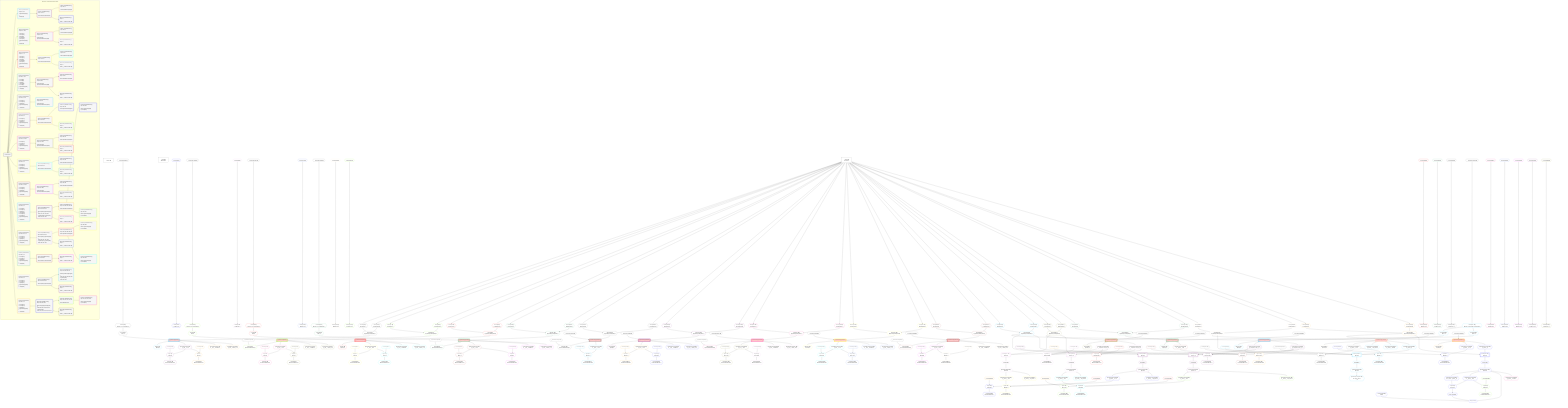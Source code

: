 %%{init: {'themeVariables': { 'fontSize': '12px'}}}%%
graph TD
    classDef path fill:#eee,stroke:#000,color:#000
    classDef plan fill:#fff,stroke-width:1px,color:#000
    classDef itemplan fill:#fff,stroke-width:2px,color:#000
    classDef unbatchedplan fill:#dff,stroke-width:1px,color:#000
    classDef sideeffectplan fill:#fcc,stroke-width:2px,color:#000
    classDef bucket fill:#f6f6f6,color:#000,stroke-width:2px,text-align:left


    %% define steps
    __Value0["__Value[0∈0]"]:::plan
    __Value3["__Value[3∈0]<br />ᐸcontextᐳ"]:::plan
    __Value5["__Value[5∈0]<br />ᐸrootValueᐳ"]:::plan
    __InputStaticLeaf9{{"__InputStaticLeaf[9∈0]"}}:::plan
    Lambda10{{"Lambda[10∈0]<br />ᐸdecode_Post_base64JSONᐳ"}}:::plan
    Access11{{"Access[11∈0]<br />ᐸ10.1ᐳ"}}:::plan
    Access13{{"Access[13∈0]<br />ᐸ3.pgSettingsᐳ"}}:::plan
    Access14{{"Access[14∈0]<br />ᐸ3.withPgClientᐳ"}}:::plan
    Object15{{"Object[15∈0]<br />ᐸ{pgSettings,withPgClient}ᐳ"}}:::plan
    PgDeleteSingle12[["PgDeleteSingle[12∈1]"]]:::sideeffectplan
    Object16{{"Object[16∈1]<br />ᐸ{result}ᐳ"}}:::plan
    Constant18{{"Constant[18∈2]"}}:::plan
    PgClassExpression19{{"PgClassExpression[19∈2]<br />ᐸ__post__.”id”ᐳ"}}:::plan
    List20{{"List[20∈2]<br />ᐸ18,19ᐳ"}}:::plan
    Lambda21{{"Lambda[21∈2]<br />ᐸbase64JSONEncodeᐳ"}}:::plan
    Constant22{{"Constant[22∈3]"}}:::plan
    List24{{"List[24∈3]<br />ᐸ22,19ᐳ"}}:::plan
    Lambda25{{"Lambda[25∈3]<br />ᐸbase64JSONEncodeᐳ"}}:::plan
    PgClassExpression27{{"PgClassExpression[27∈3]<br />ᐸ__post__.”headline”ᐳ"}}:::plan
    PgClassExpression28{{"PgClassExpression[28∈3]<br />ᐸ__post__.”author_id”ᐳ"}}:::plan
    Constant29{{"Constant[29∈4]"}}:::plan
    Lambda30{{"Lambda[30∈4]<br />ᐸrawEncodeᐳ"}}:::plan
    __InputStaticLeaf32{{"__InputStaticLeaf[32∈0]"}}:::plan
    __InputStaticLeaf33{{"__InputStaticLeaf[33∈0]"}}:::plan
    Lambda34{{"Lambda[34∈5]<br />ᐸdecode_Post_base64JSONᐳ"}}:::plan
    Access35{{"Access[35∈5]<br />ᐸ34.1ᐳ"}}:::plan
    Access37{{"Access[37∈5]<br />ᐸ3.pgSettingsᐳ"}}:::plan
    Access38{{"Access[38∈5]<br />ᐸ3.withPgClientᐳ"}}:::plan
    Object39{{"Object[39∈5]<br />ᐸ{pgSettings,withPgClient}ᐳ"}}:::plan
    PgDeleteSingle36[["PgDeleteSingle[36∈5]"]]:::sideeffectplan
    Object40{{"Object[40∈5]<br />ᐸ{result,clientMutationId}ᐳ"}}:::plan
    Constant42{{"Constant[42∈6]"}}:::plan
    PgClassExpression43{{"PgClassExpression[43∈6]<br />ᐸ__post__.”id”ᐳ"}}:::plan
    List44{{"List[44∈6]<br />ᐸ42,43ᐳ"}}:::plan
    Lambda45{{"Lambda[45∈6]<br />ᐸbase64JSONEncodeᐳ"}}:::plan
    Constant46{{"Constant[46∈7]"}}:::plan
    List48{{"List[48∈7]<br />ᐸ46,43ᐳ"}}:::plan
    Lambda49{{"Lambda[49∈7]<br />ᐸbase64JSONEncodeᐳ"}}:::plan
    PgClassExpression51{{"PgClassExpression[51∈7]<br />ᐸ__post__.”headline”ᐳ"}}:::plan
    PgClassExpression52{{"PgClassExpression[52∈7]<br />ᐸ__post__.”author_id”ᐳ"}}:::plan
    Constant53{{"Constant[53∈8]"}}:::plan
    Lambda54{{"Lambda[54∈8]<br />ᐸrawEncodeᐳ"}}:::plan
    __InputStaticLeaf57{{"__InputStaticLeaf[57∈0]"}}:::plan
    Lambda58{{"Lambda[58∈9]<br />ᐸdecode_Post_base64JSONᐳ"}}:::plan
    Access59{{"Access[59∈9]<br />ᐸ58.1ᐳ"}}:::plan
    Access61{{"Access[61∈9]<br />ᐸ3.pgSettingsᐳ"}}:::plan
    Access62{{"Access[62∈9]<br />ᐸ3.withPgClientᐳ"}}:::plan
    Object63{{"Object[63∈9]<br />ᐸ{pgSettings,withPgClient}ᐳ"}}:::plan
    PgDeleteSingle60[["PgDeleteSingle[60∈9]"]]:::sideeffectplan
    Object64{{"Object[64∈9]<br />ᐸ{result}ᐳ"}}:::plan
    Constant66{{"Constant[66∈10]"}}:::plan
    PgClassExpression67{{"PgClassExpression[67∈10]<br />ᐸ__post__.”id”ᐳ"}}:::plan
    List68{{"List[68∈10]<br />ᐸ66,67ᐳ"}}:::plan
    Lambda69{{"Lambda[69∈10]<br />ᐸbase64JSONEncodeᐳ"}}:::plan
    Constant70{{"Constant[70∈11]"}}:::plan
    List72{{"List[72∈11]<br />ᐸ70,67ᐳ"}}:::plan
    Lambda73{{"Lambda[73∈11]<br />ᐸbase64JSONEncodeᐳ"}}:::plan
    PgClassExpression75{{"PgClassExpression[75∈11]<br />ᐸ__post__.”headline”ᐳ"}}:::plan
    PgClassExpression76{{"PgClassExpression[76∈11]<br />ᐸ__post__.”author_id”ᐳ"}}:::plan
    Constant77{{"Constant[77∈12]"}}:::plan
    Lambda78{{"Lambda[78∈12]<br />ᐸrawEncodeᐳ"}}:::plan
    __InputStaticLeaf80{{"__InputStaticLeaf[80∈0]"}}:::plan
    __InputStaticLeaf81{{"__InputStaticLeaf[81∈0]"}}:::plan
    Lambda82{{"Lambda[82∈13]<br />ᐸdecode_Post_base64JSONᐳ"}}:::plan
    Access83{{"Access[83∈13]<br />ᐸ82.1ᐳ"}}:::plan
    Access85{{"Access[85∈13]<br />ᐸ3.pgSettingsᐳ"}}:::plan
    Access86{{"Access[86∈13]<br />ᐸ3.withPgClientᐳ"}}:::plan
    Object87{{"Object[87∈13]<br />ᐸ{pgSettings,withPgClient}ᐳ"}}:::plan
    PgDeleteSingle84[["PgDeleteSingle[84∈13]"]]:::sideeffectplan
    Object88{{"Object[88∈13]<br />ᐸ{result,clientMutationId}ᐳ"}}:::plan
    Constant90{{"Constant[90∈14]"}}:::plan
    PgClassExpression91{{"PgClassExpression[91∈14]<br />ᐸ__post__.”id”ᐳ"}}:::plan
    List92{{"List[92∈14]<br />ᐸ90,91ᐳ"}}:::plan
    Lambda93{{"Lambda[93∈14]<br />ᐸbase64JSONEncodeᐳ"}}:::plan
    Constant94{{"Constant[94∈15]"}}:::plan
    List96{{"List[96∈15]<br />ᐸ94,91ᐳ"}}:::plan
    Lambda97{{"Lambda[97∈15]<br />ᐸbase64JSONEncodeᐳ"}}:::plan
    PgClassExpression99{{"PgClassExpression[99∈15]<br />ᐸ__post__.”headline”ᐳ"}}:::plan
    PgClassExpression100{{"PgClassExpression[100∈15]<br />ᐸ__post__.”author_id”ᐳ"}}:::plan
    Constant101{{"Constant[101∈16]"}}:::plan
    Lambda102{{"Lambda[102∈16]<br />ᐸrawEncodeᐳ"}}:::plan
    __InputStaticLeaf104{{"__InputStaticLeaf[104∈0]"}}:::plan
    __InputStaticLeaf105{{"__InputStaticLeaf[105∈0]"}}:::plan
    Access107{{"Access[107∈17]<br />ᐸ3.pgSettingsᐳ"}}:::plan
    Access108{{"Access[108∈17]<br />ᐸ3.withPgClientᐳ"}}:::plan
    Object109{{"Object[109∈17]<br />ᐸ{pgSettings,withPgClient}ᐳ"}}:::plan
    PgDeleteSingle106[["PgDeleteSingle[106∈17]"]]:::sideeffectplan
    Object110{{"Object[110∈17]<br />ᐸ{result,clientMutationId}ᐳ"}}:::plan
    Constant112{{"Constant[112∈18]"}}:::plan
    PgClassExpression113{{"PgClassExpression[113∈18]<br />ᐸ__types__.”id”ᐳ"}}:::plan
    List114{{"List[114∈18]<br />ᐸ112,113ᐳ"}}:::plan
    Lambda115{{"Lambda[115∈18]<br />ᐸbase64JSONEncodeᐳ"}}:::plan
    __InputStaticLeaf118{{"__InputStaticLeaf[118∈0]"}}:::plan
    Access120{{"Access[120∈19]<br />ᐸ3.pgSettingsᐳ"}}:::plan
    Access121{{"Access[121∈19]<br />ᐸ3.withPgClientᐳ"}}:::plan
    Object122{{"Object[122∈19]<br />ᐸ{pgSettings,withPgClient}ᐳ"}}:::plan
    PgDeleteSingle119[["PgDeleteSingle[119∈19]"]]:::sideeffectplan
    Object123{{"Object[123∈19]<br />ᐸ{result}ᐳ"}}:::plan
    Constant125{{"Constant[125∈20]"}}:::plan
    PgClassExpression126{{"PgClassExpression[126∈20]<br />ᐸ__post__.”id”ᐳ"}}:::plan
    List127{{"List[127∈20]<br />ᐸ125,126ᐳ"}}:::plan
    Lambda128{{"Lambda[128∈20]<br />ᐸbase64JSONEncodeᐳ"}}:::plan
    Constant129{{"Constant[129∈21]"}}:::plan
    List131{{"List[131∈21]<br />ᐸ129,126ᐳ"}}:::plan
    Lambda132{{"Lambda[132∈21]<br />ᐸbase64JSONEncodeᐳ"}}:::plan
    PgClassExpression134{{"PgClassExpression[134∈21]<br />ᐸ__post__.”headline”ᐳ"}}:::plan
    PgClassExpression135{{"PgClassExpression[135∈21]<br />ᐸ__post__.”author_id”ᐳ"}}:::plan
    Constant136{{"Constant[136∈22]"}}:::plan
    Lambda137{{"Lambda[137∈22]<br />ᐸrawEncodeᐳ"}}:::plan
    __InputStaticLeaf139{{"__InputStaticLeaf[139∈0]"}}:::plan
    __InputStaticLeaf140{{"__InputStaticLeaf[140∈0]"}}:::plan
    Access142{{"Access[142∈23]<br />ᐸ3.pgSettingsᐳ"}}:::plan
    Access143{{"Access[143∈23]<br />ᐸ3.withPgClientᐳ"}}:::plan
    Object144{{"Object[144∈23]<br />ᐸ{pgSettings,withPgClient}ᐳ"}}:::plan
    PgDeleteSingle141[["PgDeleteSingle[141∈23]"]]:::sideeffectplan
    Object145{{"Object[145∈23]<br />ᐸ{result,clientMutationId}ᐳ"}}:::plan
    Constant147{{"Constant[147∈24]"}}:::plan
    PgClassExpression148{{"PgClassExpression[148∈24]<br />ᐸ__post__.”id”ᐳ"}}:::plan
    List149{{"List[149∈24]<br />ᐸ147,148ᐳ"}}:::plan
    Lambda150{{"Lambda[150∈24]<br />ᐸbase64JSONEncodeᐳ"}}:::plan
    Constant151{{"Constant[151∈25]"}}:::plan
    List153{{"List[153∈25]<br />ᐸ151,148ᐳ"}}:::plan
    Lambda154{{"Lambda[154∈25]<br />ᐸbase64JSONEncodeᐳ"}}:::plan
    PgClassExpression156{{"PgClassExpression[156∈25]<br />ᐸ__post__.”headline”ᐳ"}}:::plan
    PgClassExpression157{{"PgClassExpression[157∈25]<br />ᐸ__post__.”author_id”ᐳ"}}:::plan
    Constant158{{"Constant[158∈26]"}}:::plan
    Lambda159{{"Lambda[159∈26]<br />ᐸrawEncodeᐳ"}}:::plan
    __InputStaticLeaf162{{"__InputStaticLeaf[162∈0]"}}:::plan
    Access164{{"Access[164∈27]<br />ᐸ3.pgSettingsᐳ"}}:::plan
    Access165{{"Access[165∈27]<br />ᐸ3.withPgClientᐳ"}}:::plan
    Object166{{"Object[166∈27]<br />ᐸ{pgSettings,withPgClient}ᐳ"}}:::plan
    PgDeleteSingle163[["PgDeleteSingle[163∈27]"]]:::sideeffectplan
    Object167{{"Object[167∈27]<br />ᐸ{result}ᐳ"}}:::plan
    Constant169{{"Constant[169∈28]"}}:::plan
    PgClassExpression170{{"PgClassExpression[170∈28]<br />ᐸ__post__.”id”ᐳ"}}:::plan
    List171{{"List[171∈28]<br />ᐸ169,170ᐳ"}}:::plan
    Lambda172{{"Lambda[172∈28]<br />ᐸbase64JSONEncodeᐳ"}}:::plan
    Constant173{{"Constant[173∈29]"}}:::plan
    List175{{"List[175∈29]<br />ᐸ173,170ᐳ"}}:::plan
    Lambda176{{"Lambda[176∈29]<br />ᐸbase64JSONEncodeᐳ"}}:::plan
    PgClassExpression178{{"PgClassExpression[178∈29]<br />ᐸ__post__.”headline”ᐳ"}}:::plan
    PgClassExpression179{{"PgClassExpression[179∈29]<br />ᐸ__post__.”author_id”ᐳ"}}:::plan
    Constant180{{"Constant[180∈30]"}}:::plan
    Lambda181{{"Lambda[181∈30]<br />ᐸrawEncodeᐳ"}}:::plan
    __InputStaticLeaf183{{"__InputStaticLeaf[183∈0]"}}:::plan
    __InputStaticLeaf184{{"__InputStaticLeaf[184∈0]"}}:::plan
    Access186{{"Access[186∈31]<br />ᐸ3.pgSettingsᐳ"}}:::plan
    Access187{{"Access[187∈31]<br />ᐸ3.withPgClientᐳ"}}:::plan
    Object188{{"Object[188∈31]<br />ᐸ{pgSettings,withPgClient}ᐳ"}}:::plan
    PgDeleteSingle185[["PgDeleteSingle[185∈31]"]]:::sideeffectplan
    Object189{{"Object[189∈31]<br />ᐸ{result,clientMutationId}ᐳ"}}:::plan
    Constant191{{"Constant[191∈32]"}}:::plan
    PgClassExpression192{{"PgClassExpression[192∈32]<br />ᐸ__post__.”id”ᐳ"}}:::plan
    List193{{"List[193∈32]<br />ᐸ191,192ᐳ"}}:::plan
    Lambda194{{"Lambda[194∈32]<br />ᐸbase64JSONEncodeᐳ"}}:::plan
    Constant195{{"Constant[195∈33]"}}:::plan
    List197{{"List[197∈33]<br />ᐸ195,192ᐳ"}}:::plan
    Lambda198{{"Lambda[198∈33]<br />ᐸbase64JSONEncodeᐳ"}}:::plan
    PgClassExpression200{{"PgClassExpression[200∈33]<br />ᐸ__post__.”headline”ᐳ"}}:::plan
    PgClassExpression201{{"PgClassExpression[201∈33]<br />ᐸ__post__.”author_id”ᐳ"}}:::plan
    Constant202{{"Constant[202∈34]"}}:::plan
    Lambda203{{"Lambda[203∈34]<br />ᐸrawEncodeᐳ"}}:::plan
    __InputStaticLeaf206{{"__InputStaticLeaf[206∈0]"}}:::plan
    Lambda207{{"Lambda[207∈35]<br />ᐸdecode_CompoundKey_base64JSONᐳ"}}:::plan
    Access208{{"Access[208∈35]<br />ᐸ207.1ᐳ"}}:::plan
    Access209{{"Access[209∈35]<br />ᐸ207.2ᐳ"}}:::plan
    Access211{{"Access[211∈35]<br />ᐸ3.pgSettingsᐳ"}}:::plan
    Access212{{"Access[212∈35]<br />ᐸ3.withPgClientᐳ"}}:::plan
    Object213{{"Object[213∈35]<br />ᐸ{pgSettings,withPgClient}ᐳ"}}:::plan
    PgDeleteSingle210[["PgDeleteSingle[210∈35]"]]:::sideeffectplan
    Object214{{"Object[214∈35]<br />ᐸ{result}ᐳ"}}:::plan
    Constant216{{"Constant[216∈36]"}}:::plan
    PgClassExpression217{{"PgClassExpression[217∈36]<br />ᐸ__compound...rson_id_1”ᐳ"}}:::plan
    PgClassExpression218{{"PgClassExpression[218∈36]<br />ᐸ__compound...rson_id_2”ᐳ"}}:::plan
    List219{{"List[219∈36]<br />ᐸ216,217,218ᐳ"}}:::plan
    Lambda220{{"Lambda[220∈36]<br />ᐸbase64JSONEncodeᐳ"}}:::plan
    Constant221{{"Constant[221∈37]"}}:::plan
    List224{{"List[224∈37]<br />ᐸ221,217,218ᐳ"}}:::plan
    Lambda225{{"Lambda[225∈37]<br />ᐸbase64JSONEncodeᐳ"}}:::plan
    PgSelect229[["PgSelect[229∈36]<br />ᐸpersonᐳ"]]:::plan
    First233{{"First[233∈36]"}}:::plan
    PgSelectSingle234{{"PgSelectSingle[234∈36]<br />ᐸpersonᐳ"}}:::plan
    Constant235{{"Constant[235∈37]"}}:::plan
    PgClassExpression236{{"PgClassExpression[236∈38]<br />ᐸ__person__.”id”ᐳ"}}:::plan
    List237{{"List[237∈38]<br />ᐸ235,236ᐳ"}}:::plan
    Lambda238{{"Lambda[238∈38]<br />ᐸbase64JSONEncodeᐳ"}}:::plan
    PgClassExpression239{{"PgClassExpression[239∈38]<br />ᐸ__person__...full_name”ᐳ"}}:::plan
    PgSelect241[["PgSelect[241∈36]<br />ᐸpersonᐳ"]]:::plan
    First245{{"First[245∈36]"}}:::plan
    PgSelectSingle246{{"PgSelectSingle[246∈36]<br />ᐸpersonᐳ"}}:::plan
    Constant247{{"Constant[247∈37]"}}:::plan
    PgClassExpression248{{"PgClassExpression[248∈39]<br />ᐸ__person__.”id”ᐳ"}}:::plan
    List249{{"List[249∈39]<br />ᐸ247,248ᐳ"}}:::plan
    Lambda250{{"Lambda[250∈39]<br />ᐸbase64JSONEncodeᐳ"}}:::plan
    PgClassExpression251{{"PgClassExpression[251∈39]<br />ᐸ__person__...full_name”ᐳ"}}:::plan
    Constant252{{"Constant[252∈40]"}}:::plan
    Lambda253{{"Lambda[253∈40]<br />ᐸrawEncodeᐳ"}}:::plan
    __InputStaticLeaf256{{"__InputStaticLeaf[256∈0]"}}:::plan
    __InputStaticLeaf257{{"__InputStaticLeaf[257∈0]"}}:::plan
    Access259{{"Access[259∈41]<br />ᐸ3.pgSettingsᐳ"}}:::plan
    Access260{{"Access[260∈41]<br />ᐸ3.withPgClientᐳ"}}:::plan
    Object261{{"Object[261∈41]<br />ᐸ{pgSettings,withPgClient}ᐳ"}}:::plan
    PgDeleteSingle258[["PgDeleteSingle[258∈41]"]]:::sideeffectplan
    Object262{{"Object[262∈41]<br />ᐸ{result}ᐳ"}}:::plan
    Constant264{{"Constant[264∈42]"}}:::plan
    PgClassExpression265{{"PgClassExpression[265∈42]<br />ᐸ__compound...rson_id_1”ᐳ"}}:::plan
    PgClassExpression266{{"PgClassExpression[266∈42]<br />ᐸ__compound...rson_id_2”ᐳ"}}:::plan
    List267{{"List[267∈42]<br />ᐸ264,265,266ᐳ"}}:::plan
    Lambda268{{"Lambda[268∈42]<br />ᐸbase64JSONEncodeᐳ"}}:::plan
    Constant269{{"Constant[269∈43]"}}:::plan
    List272{{"List[272∈43]<br />ᐸ269,265,266ᐳ"}}:::plan
    Lambda273{{"Lambda[273∈43]<br />ᐸbase64JSONEncodeᐳ"}}:::plan
    PgSelect277[["PgSelect[277∈42]<br />ᐸpersonᐳ"]]:::plan
    First281{{"First[281∈42]"}}:::plan
    PgSelectSingle282{{"PgSelectSingle[282∈42]<br />ᐸpersonᐳ"}}:::plan
    Constant283{{"Constant[283∈43]"}}:::plan
    PgClassExpression284{{"PgClassExpression[284∈44]<br />ᐸ__person__.”id”ᐳ"}}:::plan
    List285{{"List[285∈44]<br />ᐸ283,284ᐳ"}}:::plan
    Lambda286{{"Lambda[286∈44]<br />ᐸbase64JSONEncodeᐳ"}}:::plan
    PgClassExpression287{{"PgClassExpression[287∈44]<br />ᐸ__person__...full_name”ᐳ"}}:::plan
    PgSelect289[["PgSelect[289∈42]<br />ᐸpersonᐳ"]]:::plan
    First293{{"First[293∈42]"}}:::plan
    PgSelectSingle294{{"PgSelectSingle[294∈42]<br />ᐸpersonᐳ"}}:::plan
    Constant295{{"Constant[295∈43]"}}:::plan
    PgClassExpression296{{"PgClassExpression[296∈45]<br />ᐸ__person__.”id”ᐳ"}}:::plan
    List297{{"List[297∈45]<br />ᐸ295,296ᐳ"}}:::plan
    Lambda298{{"Lambda[298∈45]<br />ᐸbase64JSONEncodeᐳ"}}:::plan
    PgClassExpression299{{"PgClassExpression[299∈45]<br />ᐸ__person__...full_name”ᐳ"}}:::plan
    Constant300{{"Constant[300∈46]"}}:::plan
    Lambda301{{"Lambda[301∈46]<br />ᐸrawEncodeᐳ"}}:::plan
    __InputStaticLeaf304{{"__InputStaticLeaf[304∈0]"}}:::plan
    Access306{{"Access[306∈47]<br />ᐸ3.pgSettingsᐳ"}}:::plan
    Access307{{"Access[307∈47]<br />ᐸ3.withPgClientᐳ"}}:::plan
    Object308{{"Object[308∈47]<br />ᐸ{pgSettings,withPgClient}ᐳ"}}:::plan
    PgDeleteSingle305[["PgDeleteSingle[305∈47]"]]:::sideeffectplan
    Object309{{"Object[309∈47]<br />ᐸ{result}ᐳ"}}:::plan
    Constant311{{"Constant[311∈48]"}}:::plan
    PgClassExpression312{{"PgClassExpression[312∈48]<br />ᐸ__person__.”id”ᐳ"}}:::plan
    List313{{"List[313∈48]<br />ᐸ311,312ᐳ"}}:::plan
    Lambda314{{"Lambda[314∈48]<br />ᐸbase64JSONEncodeᐳ"}}:::plan
    Constant315{{"Constant[315∈49]"}}:::plan
    Lambda316{{"Lambda[316∈49]<br />ᐸrawEncodeᐳ"}}:::plan
    __InputStaticLeaf319{{"__InputStaticLeaf[319∈0]"}}:::plan
    Access321{{"Access[321∈50]<br />ᐸ3.pgSettingsᐳ"}}:::plan
    Access322{{"Access[322∈50]<br />ᐸ3.withPgClientᐳ"}}:::plan
    Object323{{"Object[323∈50]<br />ᐸ{pgSettings,withPgClient}ᐳ"}}:::plan
    PgDeleteSingle320[["PgDeleteSingle[320∈50]"]]:::sideeffectplan
    Object324{{"Object[324∈50]<br />ᐸ{result}ᐳ"}}:::plan
    Constant326{{"Constant[326∈51]"}}:::plan
    PgClassExpression327{{"PgClassExpression[327∈51]<br />ᐸ__person__.”id”ᐳ"}}:::plan
    List328{{"List[328∈51]<br />ᐸ326,327ᐳ"}}:::plan
    Lambda329{{"Lambda[329∈51]<br />ᐸbase64JSONEncodeᐳ"}}:::plan
    Constant330{{"Constant[330∈52]"}}:::plan
    List332{{"List[332∈52]<br />ᐸ330,327ᐳ"}}:::plan
    Lambda333{{"Lambda[333∈52]<br />ᐸbase64JSONEncodeᐳ"}}:::plan
    PgClassExpression335{{"PgClassExpression[335∈52]<br />ᐸ__person__...full_name”ᐳ"}}:::plan
    PgClassExpression336{{"PgClassExpression[336∈52]<br />ᐸ__person__.”email”ᐳ"}}:::plan
    __InputStaticLeaf337{{"__InputStaticLeaf[337∈51]"}}:::plan
    PgClassExpression338{{"PgClassExpression[338∈52]<br />ᐸ__person__ᐳ"}}:::plan
    PgSelect339[["PgSelect[339∈52]<br />ᐸpersonᐳ"]]:::plan
    First343{{"First[343∈52]"}}:::plan
    PgSelectSingle344{{"PgSelectSingle[344∈52]<br />ᐸpersonᐳ"}}:::plan
    PgClassExpression346{{"PgClassExpression[346∈52]<br />ᐸ”c”.”perso...lder! */<br />)ᐳ"}}:::plan
    Constant347{{"Constant[347∈53]"}}:::plan
    Lambda348{{"Lambda[348∈53]<br />ᐸrawEncodeᐳ"}}:::plan
    __InputStaticLeaf351{{"__InputStaticLeaf[351∈0]"}}:::plan
    Access353{{"Access[353∈54]<br />ᐸ3.pgSettingsᐳ"}}:::plan
    Access354{{"Access[354∈54]<br />ᐸ3.withPgClientᐳ"}}:::plan
    Object355{{"Object[355∈54]<br />ᐸ{pgSettings,withPgClient}ᐳ"}}:::plan
    PgDeleteSingle352[["PgDeleteSingle[352∈54]"]]:::sideeffectplan
    Object356{{"Object[356∈54]<br />ᐸ{result}ᐳ"}}:::plan
    Constant358{{"Constant[358∈55]"}}:::plan
    PgClassExpression359{{"PgClassExpression[359∈55]<br />ᐸ__person__.”id”ᐳ"}}:::plan
    List360{{"List[360∈55]<br />ᐸ358,359ᐳ"}}:::plan
    Lambda361{{"Lambda[361∈55]<br />ᐸbase64JSONEncodeᐳ"}}:::plan
    PgClassExpression364{{"PgClassExpression[364∈55]<br />ᐸ__person__ᐳ"}}:::plan
    PgSelect365[["PgSelect[365∈55]<br />ᐸpersonᐳ"]]:::plan
    Connection369{{"Connection[369∈55]<br />ᐸ365ᐳ"}}:::plan
    First370{{"First[370∈55]"}}:::plan
    PgSelectSingle371{{"PgSelectSingle[371∈55]<br />ᐸpersonᐳ"}}:::plan
    PgClassExpression374{{"PgClassExpression[374∈55]<br />ᐸ”c”.”perso..._person__)ᐳ"}}:::plan
    PgClassExpression375{{"PgClassExpression[375∈55]<br />ᐸ__person__.”id”ᐳ"}}:::plan
    List376{{"List[376∈55]<br />ᐸ374,375ᐳ"}}:::plan
    PgCursor373{{"PgCursor[373∈55]"}}:::plan
    Edge372{{"Edge[372∈55]"}}:::plan
    Constant380{{"Constant[380∈56]"}}:::plan
    List382{{"List[382∈56]<br />ᐸ380,375ᐳ"}}:::plan
    Lambda383{{"Lambda[383∈56]<br />ᐸbase64JSONEncodeᐳ"}}:::plan
    PgClassExpression384{{"PgClassExpression[384∈57]<br />ᐸ__person__.”email”ᐳ"}}:::plan
    Constant385{{"Constant[385∈58]"}}:::plan
    Lambda386{{"Lambda[386∈58]<br />ᐸrawEncodeᐳ"}}:::plan

    %% plan dependencies
    __InputStaticLeaf9 --> Lambda10
    Lambda10 --> Access11
    __Value3 --> Access13
    __Value3 --> Access14
    Access13 & Access14 --> Object15
    Object15 & Access11 --> PgDeleteSingle12
    PgDeleteSingle12 --> Object16
    PgDeleteSingle12 --> PgClassExpression19
    Constant18 & PgClassExpression19 --> List20
    List20 --> Lambda21
    Constant22 & PgClassExpression19 --> List24
    List24 --> Lambda25
    PgDeleteSingle12 --> PgClassExpression27
    PgDeleteSingle12 --> PgClassExpression28
    Constant29 --> Lambda30
    __InputStaticLeaf33 --> Lambda34
    Lambda34 --> Access35
    __Value3 --> Access37
    __Value3 --> Access38
    Access37 & Access38 --> Object39
    Object39 & Access35 --> PgDeleteSingle36
    PgDeleteSingle36 & __InputStaticLeaf32 --> Object40
    PgDeleteSingle36 --> PgClassExpression43
    Constant42 & PgClassExpression43 --> List44
    List44 --> Lambda45
    Constant46 & PgClassExpression43 --> List48
    List48 --> Lambda49
    PgDeleteSingle36 --> PgClassExpression51
    PgDeleteSingle36 --> PgClassExpression52
    Constant53 --> Lambda54
    __InputStaticLeaf57 --> Lambda58
    Lambda58 --> Access59
    __Value3 --> Access61
    __Value3 --> Access62
    Access61 & Access62 --> Object63
    Object63 & Access59 --> PgDeleteSingle60
    PgDeleteSingle60 --> Object64
    PgDeleteSingle60 --> PgClassExpression67
    Constant66 & PgClassExpression67 --> List68
    List68 --> Lambda69
    Constant70 & PgClassExpression67 --> List72
    List72 --> Lambda73
    PgDeleteSingle60 --> PgClassExpression75
    PgDeleteSingle60 --> PgClassExpression76
    Constant77 --> Lambda78
    __InputStaticLeaf81 --> Lambda82
    Lambda82 --> Access83
    __Value3 --> Access85
    __Value3 --> Access86
    Access85 & Access86 --> Object87
    Object87 & Access83 --> PgDeleteSingle84
    PgDeleteSingle84 & __InputStaticLeaf80 --> Object88
    PgDeleteSingle84 --> PgClassExpression91
    Constant90 & PgClassExpression91 --> List92
    List92 --> Lambda93
    Constant94 & PgClassExpression91 --> List96
    List96 --> Lambda97
    PgDeleteSingle84 --> PgClassExpression99
    PgDeleteSingle84 --> PgClassExpression100
    Constant101 --> Lambda102
    __Value3 --> Access107
    __Value3 --> Access108
    Access107 & Access108 --> Object109
    Object109 & __InputStaticLeaf105 --> PgDeleteSingle106
    PgDeleteSingle106 & __InputStaticLeaf104 --> Object110
    PgDeleteSingle106 --> PgClassExpression113
    Constant112 & PgClassExpression113 --> List114
    List114 --> Lambda115
    __Value3 --> Access120
    __Value3 --> Access121
    Access120 & Access121 --> Object122
    Object122 & __InputStaticLeaf118 --> PgDeleteSingle119
    PgDeleteSingle119 --> Object123
    PgDeleteSingle119 --> PgClassExpression126
    Constant125 & PgClassExpression126 --> List127
    List127 --> Lambda128
    Constant129 & PgClassExpression126 --> List131
    List131 --> Lambda132
    PgDeleteSingle119 --> PgClassExpression134
    PgDeleteSingle119 --> PgClassExpression135
    Constant136 --> Lambda137
    __Value3 --> Access142
    __Value3 --> Access143
    Access142 & Access143 --> Object144
    Object144 & __InputStaticLeaf140 --> PgDeleteSingle141
    PgDeleteSingle141 & __InputStaticLeaf139 --> Object145
    PgDeleteSingle141 --> PgClassExpression148
    Constant147 & PgClassExpression148 --> List149
    List149 --> Lambda150
    Constant151 & PgClassExpression148 --> List153
    List153 --> Lambda154
    PgDeleteSingle141 --> PgClassExpression156
    PgDeleteSingle141 --> PgClassExpression157
    Constant158 --> Lambda159
    __Value3 --> Access164
    __Value3 --> Access165
    Access164 & Access165 --> Object166
    Object166 & __InputStaticLeaf162 --> PgDeleteSingle163
    PgDeleteSingle163 --> Object167
    PgDeleteSingle163 --> PgClassExpression170
    Constant169 & PgClassExpression170 --> List171
    List171 --> Lambda172
    Constant173 & PgClassExpression170 --> List175
    List175 --> Lambda176
    PgDeleteSingle163 --> PgClassExpression178
    PgDeleteSingle163 --> PgClassExpression179
    Constant180 --> Lambda181
    __Value3 --> Access186
    __Value3 --> Access187
    Access186 & Access187 --> Object188
    Object188 & __InputStaticLeaf184 --> PgDeleteSingle185
    PgDeleteSingle185 & __InputStaticLeaf183 --> Object189
    PgDeleteSingle185 --> PgClassExpression192
    Constant191 & PgClassExpression192 --> List193
    List193 --> Lambda194
    Constant195 & PgClassExpression192 --> List197
    List197 --> Lambda198
    PgDeleteSingle185 --> PgClassExpression200
    PgDeleteSingle185 --> PgClassExpression201
    Constant202 --> Lambda203
    __InputStaticLeaf206 --> Lambda207
    Lambda207 --> Access208
    Lambda207 --> Access209
    __Value3 --> Access211
    __Value3 --> Access212
    Access211 & Access212 --> Object213
    Object213 & Access208 & Access209 --> PgDeleteSingle210
    PgDeleteSingle210 --> Object214
    PgDeleteSingle210 --> PgClassExpression217
    PgDeleteSingle210 --> PgClassExpression218
    Constant216 & PgClassExpression217 & PgClassExpression218 --> List219
    List219 --> Lambda220
    Constant221 & PgClassExpression217 & PgClassExpression218 --> List224
    List224 --> Lambda225
    Object213 & PgClassExpression217 --> PgSelect229
    PgSelect229 --> First233
    First233 --> PgSelectSingle234
    PgSelectSingle234 --> PgClassExpression236
    Constant235 & PgClassExpression236 --> List237
    List237 --> Lambda238
    PgSelectSingle234 --> PgClassExpression239
    Object213 & PgClassExpression218 --> PgSelect241
    PgSelect241 --> First245
    First245 --> PgSelectSingle246
    PgSelectSingle246 --> PgClassExpression248
    Constant247 & PgClassExpression248 --> List249
    List249 --> Lambda250
    PgSelectSingle246 --> PgClassExpression251
    Constant252 --> Lambda253
    __Value3 --> Access259
    __Value3 --> Access260
    Access259 & Access260 --> Object261
    Object261 & __InputStaticLeaf256 & __InputStaticLeaf257 --> PgDeleteSingle258
    PgDeleteSingle258 --> Object262
    PgDeleteSingle258 --> PgClassExpression265
    PgDeleteSingle258 --> PgClassExpression266
    Constant264 & PgClassExpression265 & PgClassExpression266 --> List267
    List267 --> Lambda268
    Constant269 & PgClassExpression265 & PgClassExpression266 --> List272
    List272 --> Lambda273
    Object261 & PgClassExpression265 --> PgSelect277
    PgSelect277 --> First281
    First281 --> PgSelectSingle282
    PgSelectSingle282 --> PgClassExpression284
    Constant283 & PgClassExpression284 --> List285
    List285 --> Lambda286
    PgSelectSingle282 --> PgClassExpression287
    Object261 & PgClassExpression266 --> PgSelect289
    PgSelect289 --> First293
    First293 --> PgSelectSingle294
    PgSelectSingle294 --> PgClassExpression296
    Constant295 & PgClassExpression296 --> List297
    List297 --> Lambda298
    PgSelectSingle294 --> PgClassExpression299
    Constant300 --> Lambda301
    __Value3 --> Access306
    __Value3 --> Access307
    Access306 & Access307 --> Object308
    Object308 & __InputStaticLeaf304 --> PgDeleteSingle305
    PgDeleteSingle305 --> Object309
    PgDeleteSingle305 --> PgClassExpression312
    Constant311 & PgClassExpression312 --> List313
    List313 --> Lambda314
    Constant315 --> Lambda316
    __Value3 --> Access321
    __Value3 --> Access322
    Access321 & Access322 --> Object323
    Object323 & __InputStaticLeaf319 --> PgDeleteSingle320
    PgDeleteSingle320 --> Object324
    PgDeleteSingle320 --> PgClassExpression327
    Constant326 & PgClassExpression327 --> List328
    List328 --> Lambda329
    Constant330 & PgClassExpression327 --> List332
    List332 --> Lambda333
    PgDeleteSingle320 --> PgClassExpression335
    PgDeleteSingle320 --> PgClassExpression336
    PgDeleteSingle320 --> PgClassExpression338
    Object323 & PgClassExpression338 & __InputStaticLeaf337 --> PgSelect339
    PgSelect339 --> First343
    First343 --> PgSelectSingle344
    PgSelectSingle344 --> PgClassExpression346
    Constant347 --> Lambda348
    __Value3 --> Access353
    __Value3 --> Access354
    Access353 & Access354 --> Object355
    Object355 & __InputStaticLeaf351 --> PgDeleteSingle352
    PgDeleteSingle352 --> Object356
    PgDeleteSingle352 --> PgClassExpression359
    Constant358 & PgClassExpression359 --> List360
    List360 --> Lambda361
    PgDeleteSingle352 --> PgClassExpression364
    Object355 & PgClassExpression364 --> PgSelect365
    PgSelect365 --> First370
    First370 --> PgSelectSingle371
    PgSelectSingle371 --> PgClassExpression374
    PgSelectSingle371 --> PgClassExpression375
    PgClassExpression374 & PgClassExpression375 --> List376
    List376 --> PgCursor373
    PgSelectSingle371 & PgCursor373 & Connection369 --> Edge372
    Constant380 & PgClassExpression375 --> List382
    List382 --> Lambda383
    PgSelectSingle371 --> PgClassExpression384
    Constant385 --> Lambda386

    subgraph "Buckets for mutations/v4/mutation-delete"
    Bucket0("Bucket 0 (root)"):::bucket
    classDef bucket0 stroke:#696969
    class Bucket0,__Value0,__Value3,__Value5,__InputStaticLeaf9,Lambda10,Access11,Access13,Access14,Object15,__InputStaticLeaf32,__InputStaticLeaf33,__InputStaticLeaf57,__InputStaticLeaf80,__InputStaticLeaf81,__InputStaticLeaf104,__InputStaticLeaf105,__InputStaticLeaf118,__InputStaticLeaf139,__InputStaticLeaf140,__InputStaticLeaf162,__InputStaticLeaf183,__InputStaticLeaf184,__InputStaticLeaf206,__InputStaticLeaf256,__InputStaticLeaf257,__InputStaticLeaf304,__InputStaticLeaf319,__InputStaticLeaf351 bucket0
    Bucket1("Bucket 1 (mutationField)<br />Deps: 15, 11, 5<br /><br />1: PgDeleteSingle[12]<br />2: <br />ᐳ: Object[16]"):::bucket
    classDef bucket1 stroke:#00bfff
    class Bucket1,PgDeleteSingle12,Object16 bucket1
    Bucket2("Bucket 2 (nullableBoundary)<br />Deps: 12, 16, 5<br /><br />ROOT Object{1}ᐸ{result}ᐳ[16]"):::bucket
    classDef bucket2 stroke:#7f007f
    class Bucket2,Constant18,PgClassExpression19,List20,Lambda21 bucket2
    Bucket3("Bucket 3 (nullableBoundary)<br />Deps: 19, 12<br /><br />ROOT PgDeleteSingle{1}[12]"):::bucket
    classDef bucket3 stroke:#ffa500
    class Bucket3,Constant22,List24,Lambda25,PgClassExpression27,PgClassExpression28 bucket3
    Bucket4("Bucket 4 (nullableBoundary)<br />Deps: 5<br /><br />ROOT __ValueᐸrootValueᐳ[5]"):::bucket
    classDef bucket4 stroke:#0000ff
    class Bucket4,Constant29,Lambda30 bucket4
    Bucket5("Bucket 5 (mutationField)<br />Deps: 33, 3, 32, 5<br /><br />1: Access[37]<br />2: Access[38]<br />3: Object[39]<br />4: Lambda[34]<br />5: Access[35]<br />6: PgDeleteSingle[36]<br />7: <br />ᐳ: Object[40]"):::bucket
    classDef bucket5 stroke:#7fff00
    class Bucket5,Lambda34,Access35,PgDeleteSingle36,Access37,Access38,Object39,Object40 bucket5
    Bucket6("Bucket 6 (nullableBoundary)<br />Deps: 36, 40, 5<br /><br />ROOT Object{5}ᐸ{result,clientMutationId}ᐳ[40]"):::bucket
    classDef bucket6 stroke:#ff1493
    class Bucket6,Constant42,PgClassExpression43,List44,Lambda45 bucket6
    Bucket7("Bucket 7 (nullableBoundary)<br />Deps: 43, 36<br /><br />ROOT PgDeleteSingle{5}[36]"):::bucket
    classDef bucket7 stroke:#808000
    class Bucket7,Constant46,List48,Lambda49,PgClassExpression51,PgClassExpression52 bucket7
    Bucket8("Bucket 8 (nullableBoundary)<br />Deps: 5<br /><br />ROOT __ValueᐸrootValueᐳ[5]"):::bucket
    classDef bucket8 stroke:#dda0dd
    class Bucket8,Constant53,Lambda54 bucket8
    Bucket9("Bucket 9 (mutationField)<br />Deps: 57, 3, 5<br /><br />1: Access[61]<br />2: Access[62]<br />3: Object[63]<br />4: Lambda[58]<br />5: Access[59]<br />6: PgDeleteSingle[60]<br />7: <br />ᐳ: Object[64]"):::bucket
    classDef bucket9 stroke:#ff0000
    class Bucket9,Lambda58,Access59,PgDeleteSingle60,Access61,Access62,Object63,Object64 bucket9
    Bucket10("Bucket 10 (nullableBoundary)<br />Deps: 60, 64, 5<br /><br />ROOT Object{9}ᐸ{result}ᐳ[64]"):::bucket
    classDef bucket10 stroke:#ffff00
    class Bucket10,Constant66,PgClassExpression67,List68,Lambda69 bucket10
    Bucket11("Bucket 11 (nullableBoundary)<br />Deps: 67, 60<br /><br />ROOT PgDeleteSingle{9}[60]"):::bucket
    classDef bucket11 stroke:#00ffff
    class Bucket11,Constant70,List72,Lambda73,PgClassExpression75,PgClassExpression76 bucket11
    Bucket12("Bucket 12 (nullableBoundary)<br />Deps: 5<br /><br />ROOT __ValueᐸrootValueᐳ[5]"):::bucket
    classDef bucket12 stroke:#4169e1
    class Bucket12,Constant77,Lambda78 bucket12
    Bucket13("Bucket 13 (mutationField)<br />Deps: 81, 3, 80, 5<br /><br />1: Access[85]<br />2: Access[86]<br />3: Object[87]<br />4: Lambda[82]<br />5: Access[83]<br />6: PgDeleteSingle[84]<br />7: <br />ᐳ: Object[88]"):::bucket
    classDef bucket13 stroke:#3cb371
    class Bucket13,Lambda82,Access83,PgDeleteSingle84,Access85,Access86,Object87,Object88 bucket13
    Bucket14("Bucket 14 (nullableBoundary)<br />Deps: 84, 88, 5<br /><br />ROOT Object{13}ᐸ{result,clientMutationId}ᐳ[88]"):::bucket
    classDef bucket14 stroke:#a52a2a
    class Bucket14,Constant90,PgClassExpression91,List92,Lambda93 bucket14
    Bucket15("Bucket 15 (nullableBoundary)<br />Deps: 91, 84<br /><br />ROOT PgDeleteSingle{13}[84]"):::bucket
    classDef bucket15 stroke:#ff00ff
    class Bucket15,Constant94,List96,Lambda97,PgClassExpression99,PgClassExpression100 bucket15
    Bucket16("Bucket 16 (nullableBoundary)<br />Deps: 5<br /><br />ROOT __ValueᐸrootValueᐳ[5]"):::bucket
    classDef bucket16 stroke:#f5deb3
    class Bucket16,Constant101,Lambda102 bucket16
    Bucket17("Bucket 17 (mutationField)<br />Deps: 105, 3, 104<br /><br />1: Access[107]<br />2: Access[108]<br />3: Object[109]<br />4: PgDeleteSingle[106]<br />5: <br />ᐳ: Object[110]"):::bucket
    classDef bucket17 stroke:#696969
    class Bucket17,PgDeleteSingle106,Access107,Access108,Object109,Object110 bucket17
    Bucket18("Bucket 18 (nullableBoundary)<br />Deps: 106, 110<br /><br />ROOT Object{17}ᐸ{result,clientMutationId}ᐳ[110]"):::bucket
    classDef bucket18 stroke:#00bfff
    class Bucket18,Constant112,PgClassExpression113,List114,Lambda115 bucket18
    Bucket19("Bucket 19 (mutationField)<br />Deps: 118, 3, 5<br /><br />1: Access[120]<br />2: Access[121]<br />3: Object[122]<br />4: PgDeleteSingle[119]<br />5: <br />ᐳ: Object[123]"):::bucket
    classDef bucket19 stroke:#7f007f
    class Bucket19,PgDeleteSingle119,Access120,Access121,Object122,Object123 bucket19
    Bucket20("Bucket 20 (nullableBoundary)<br />Deps: 119, 123, 5<br /><br />ROOT Object{19}ᐸ{result}ᐳ[123]"):::bucket
    classDef bucket20 stroke:#ffa500
    class Bucket20,Constant125,PgClassExpression126,List127,Lambda128 bucket20
    Bucket21("Bucket 21 (nullableBoundary)<br />Deps: 126, 119<br /><br />ROOT PgDeleteSingle{19}[119]"):::bucket
    classDef bucket21 stroke:#0000ff
    class Bucket21,Constant129,List131,Lambda132,PgClassExpression134,PgClassExpression135 bucket21
    Bucket22("Bucket 22 (nullableBoundary)<br />Deps: 5<br /><br />ROOT __ValueᐸrootValueᐳ[5]"):::bucket
    classDef bucket22 stroke:#7fff00
    class Bucket22,Constant136,Lambda137 bucket22
    Bucket23("Bucket 23 (mutationField)<br />Deps: 140, 3, 139, 5<br /><br />1: Access[142]<br />2: Access[143]<br />3: Object[144]<br />4: PgDeleteSingle[141]<br />5: <br />ᐳ: Object[145]"):::bucket
    classDef bucket23 stroke:#ff1493
    class Bucket23,PgDeleteSingle141,Access142,Access143,Object144,Object145 bucket23
    Bucket24("Bucket 24 (nullableBoundary)<br />Deps: 141, 145, 5<br /><br />ROOT Object{23}ᐸ{result,clientMutationId}ᐳ[145]"):::bucket
    classDef bucket24 stroke:#808000
    class Bucket24,Constant147,PgClassExpression148,List149,Lambda150 bucket24
    Bucket25("Bucket 25 (nullableBoundary)<br />Deps: 148, 141<br /><br />ROOT PgDeleteSingle{23}[141]"):::bucket
    classDef bucket25 stroke:#dda0dd
    class Bucket25,Constant151,List153,Lambda154,PgClassExpression156,PgClassExpression157 bucket25
    Bucket26("Bucket 26 (nullableBoundary)<br />Deps: 5<br /><br />ROOT __ValueᐸrootValueᐳ[5]"):::bucket
    classDef bucket26 stroke:#ff0000
    class Bucket26,Constant158,Lambda159 bucket26
    Bucket27("Bucket 27 (mutationField)<br />Deps: 162, 3, 5<br /><br />1: Access[164]<br />2: Access[165]<br />3: Object[166]<br />4: PgDeleteSingle[163]<br />5: <br />ᐳ: Object[167]"):::bucket
    classDef bucket27 stroke:#ffff00
    class Bucket27,PgDeleteSingle163,Access164,Access165,Object166,Object167 bucket27
    Bucket28("Bucket 28 (nullableBoundary)<br />Deps: 163, 167, 5<br /><br />ROOT Object{27}ᐸ{result}ᐳ[167]"):::bucket
    classDef bucket28 stroke:#00ffff
    class Bucket28,Constant169,PgClassExpression170,List171,Lambda172 bucket28
    Bucket29("Bucket 29 (nullableBoundary)<br />Deps: 170, 163<br /><br />ROOT PgDeleteSingle{27}[163]"):::bucket
    classDef bucket29 stroke:#4169e1
    class Bucket29,Constant173,List175,Lambda176,PgClassExpression178,PgClassExpression179 bucket29
    Bucket30("Bucket 30 (nullableBoundary)<br />Deps: 5<br /><br />ROOT __ValueᐸrootValueᐳ[5]"):::bucket
    classDef bucket30 stroke:#3cb371
    class Bucket30,Constant180,Lambda181 bucket30
    Bucket31("Bucket 31 (mutationField)<br />Deps: 184, 3, 183, 5<br /><br />1: Access[186]<br />2: Access[187]<br />3: Object[188]<br />4: PgDeleteSingle[185]<br />5: <br />ᐳ: Object[189]"):::bucket
    classDef bucket31 stroke:#a52a2a
    class Bucket31,PgDeleteSingle185,Access186,Access187,Object188,Object189 bucket31
    Bucket32("Bucket 32 (nullableBoundary)<br />Deps: 185, 189, 5<br /><br />ROOT Object{31}ᐸ{result,clientMutationId}ᐳ[189]"):::bucket
    classDef bucket32 stroke:#ff00ff
    class Bucket32,Constant191,PgClassExpression192,List193,Lambda194 bucket32
    Bucket33("Bucket 33 (nullableBoundary)<br />Deps: 192, 185<br /><br />ROOT PgDeleteSingle{31}[185]"):::bucket
    classDef bucket33 stroke:#f5deb3
    class Bucket33,Constant195,List197,Lambda198,PgClassExpression200,PgClassExpression201 bucket33
    Bucket34("Bucket 34 (nullableBoundary)<br />Deps: 5<br /><br />ROOT __ValueᐸrootValueᐳ[5]"):::bucket
    classDef bucket34 stroke:#696969
    class Bucket34,Constant202,Lambda203 bucket34
    Bucket35("Bucket 35 (mutationField)<br />Deps: 206, 3, 5<br /><br />1: Access[211]<br />2: Access[212]<br />3: Object[213]<br />4: Lambda[207]<br />5: Access[208]<br />6: Access[209]<br />7: PgDeleteSingle[210]<br />8: <br />ᐳ: Object[214]"):::bucket
    classDef bucket35 stroke:#00bfff
    class Bucket35,Lambda207,Access208,Access209,PgDeleteSingle210,Access211,Access212,Object213,Object214 bucket35
    Bucket36("Bucket 36 (nullableBoundary)<br />Deps: 210, 213, 214, 5<br /><br />ROOT Object{35}ᐸ{result}ᐳ[214]<br />1: <br />ᐳ: 216, 217, 218, 219, 220<br />2: PgSelect[229], PgSelect[241]<br />ᐳ: 233, 234, 245, 246"):::bucket
    classDef bucket36 stroke:#7f007f
    class Bucket36,Constant216,PgClassExpression217,PgClassExpression218,List219,Lambda220,PgSelect229,First233,PgSelectSingle234,PgSelect241,First245,PgSelectSingle246 bucket36
    Bucket37("Bucket 37 (nullableBoundary)<br />Deps: 217, 218, 210, 234, 246<br /><br />ROOT PgDeleteSingle{35}[210]"):::bucket
    classDef bucket37 stroke:#ffa500
    class Bucket37,Constant221,List224,Lambda225,Constant235,Constant247 bucket37
    Bucket38("Bucket 38 (nullableBoundary)<br />Deps: 234, 235<br /><br />ROOT PgSelectSingle{36}ᐸpersonᐳ[234]"):::bucket
    classDef bucket38 stroke:#0000ff
    class Bucket38,PgClassExpression236,List237,Lambda238,PgClassExpression239 bucket38
    Bucket39("Bucket 39 (nullableBoundary)<br />Deps: 246, 247<br /><br />ROOT PgSelectSingle{36}ᐸpersonᐳ[246]"):::bucket
    classDef bucket39 stroke:#7fff00
    class Bucket39,PgClassExpression248,List249,Lambda250,PgClassExpression251 bucket39
    Bucket40("Bucket 40 (nullableBoundary)<br />Deps: 5<br /><br />ROOT __ValueᐸrootValueᐳ[5]"):::bucket
    classDef bucket40 stroke:#ff1493
    class Bucket40,Constant252,Lambda253 bucket40
    Bucket41("Bucket 41 (mutationField)<br />Deps: 256, 257, 3, 5<br /><br />1: Access[259]<br />2: Access[260]<br />3: Object[261]<br />4: PgDeleteSingle[258]<br />5: <br />ᐳ: Object[262]"):::bucket
    classDef bucket41 stroke:#808000
    class Bucket41,PgDeleteSingle258,Access259,Access260,Object261,Object262 bucket41
    Bucket42("Bucket 42 (nullableBoundary)<br />Deps: 258, 261, 262, 5<br /><br />ROOT Object{41}ᐸ{result}ᐳ[262]<br />1: <br />ᐳ: 264, 265, 266, 267, 268<br />2: PgSelect[277], PgSelect[289]<br />ᐳ: 281, 282, 293, 294"):::bucket
    classDef bucket42 stroke:#dda0dd
    class Bucket42,Constant264,PgClassExpression265,PgClassExpression266,List267,Lambda268,PgSelect277,First281,PgSelectSingle282,PgSelect289,First293,PgSelectSingle294 bucket42
    Bucket43("Bucket 43 (nullableBoundary)<br />Deps: 265, 266, 258, 282, 294<br /><br />ROOT PgDeleteSingle{41}[258]"):::bucket
    classDef bucket43 stroke:#ff0000
    class Bucket43,Constant269,List272,Lambda273,Constant283,Constant295 bucket43
    Bucket44("Bucket 44 (nullableBoundary)<br />Deps: 282, 283<br /><br />ROOT PgSelectSingle{42}ᐸpersonᐳ[282]"):::bucket
    classDef bucket44 stroke:#ffff00
    class Bucket44,PgClassExpression284,List285,Lambda286,PgClassExpression287 bucket44
    Bucket45("Bucket 45 (nullableBoundary)<br />Deps: 294, 295<br /><br />ROOT PgSelectSingle{42}ᐸpersonᐳ[294]"):::bucket
    classDef bucket45 stroke:#00ffff
    class Bucket45,PgClassExpression296,List297,Lambda298,PgClassExpression299 bucket45
    Bucket46("Bucket 46 (nullableBoundary)<br />Deps: 5<br /><br />ROOT __ValueᐸrootValueᐳ[5]"):::bucket
    classDef bucket46 stroke:#4169e1
    class Bucket46,Constant300,Lambda301 bucket46
    Bucket47("Bucket 47 (mutationField)<br />Deps: 304, 3, 5<br /><br />1: Access[306]<br />2: Access[307]<br />3: Object[308]<br />4: PgDeleteSingle[305]<br />5: <br />ᐳ: Object[309]"):::bucket
    classDef bucket47 stroke:#3cb371
    class Bucket47,PgDeleteSingle305,Access306,Access307,Object308,Object309 bucket47
    Bucket48("Bucket 48 (nullableBoundary)<br />Deps: 305, 309, 5<br /><br />ROOT Object{47}ᐸ{result}ᐳ[309]"):::bucket
    classDef bucket48 stroke:#a52a2a
    class Bucket48,Constant311,PgClassExpression312,List313,Lambda314 bucket48
    Bucket49("Bucket 49 (nullableBoundary)<br />Deps: 5<br /><br />ROOT __ValueᐸrootValueᐳ[5]"):::bucket
    classDef bucket49 stroke:#ff00ff
    class Bucket49,Constant315,Lambda316 bucket49
    Bucket50("Bucket 50 (mutationField)<br />Deps: 319, 3, 5<br /><br />1: Access[321]<br />2: Access[322]<br />3: Object[323]<br />4: PgDeleteSingle[320]<br />5: <br />ᐳ: Object[324]"):::bucket
    classDef bucket50 stroke:#f5deb3
    class Bucket50,PgDeleteSingle320,Access321,Access322,Object323,Object324 bucket50
    Bucket51("Bucket 51 (nullableBoundary)<br />Deps: 320, 324, 323, 5<br /><br />ROOT Object{50}ᐸ{result}ᐳ[324]"):::bucket
    classDef bucket51 stroke:#696969
    class Bucket51,Constant326,PgClassExpression327,List328,Lambda329,__InputStaticLeaf337 bucket51
    Bucket52("Bucket 52 (nullableBoundary)<br />Deps: 327, 320, 323, 337<br /><br />ROOT PgDeleteSingle{50}[320]<br />1: <br />ᐳ: 330, 335, 336, 338, 332, 333<br />2: PgSelect[339]<br />ᐳ: 343, 344, 346"):::bucket
    classDef bucket52 stroke:#00bfff
    class Bucket52,Constant330,List332,Lambda333,PgClassExpression335,PgClassExpression336,PgClassExpression338,PgSelect339,First343,PgSelectSingle344,PgClassExpression346 bucket52
    Bucket53("Bucket 53 (nullableBoundary)<br />Deps: 5<br /><br />ROOT __ValueᐸrootValueᐳ[5]"):::bucket
    classDef bucket53 stroke:#7f007f
    class Bucket53,Constant347,Lambda348 bucket53
    Bucket54("Bucket 54 (mutationField)<br />Deps: 351, 3, 5<br /><br />1: Access[353]<br />2: Access[354]<br />3: Object[355]<br />4: PgDeleteSingle[352]<br />5: <br />ᐳ: Object[356]"):::bucket
    classDef bucket54 stroke:#ffa500
    class Bucket54,PgDeleteSingle352,Access353,Access354,Object355,Object356 bucket54
    Bucket55("Bucket 55 (nullableBoundary)<br />Deps: 352, 355, 356, 5<br /><br />ROOT Object{54}ᐸ{result}ᐳ[356]<br />1: <br />ᐳ: 358, 359, 364, 369, 360, 361<br />2: PgSelect[365]<br />ᐳ: 370, 371, 374, 375, 376, 373, 372"):::bucket
    classDef bucket55 stroke:#0000ff
    class Bucket55,Constant358,PgClassExpression359,List360,Lambda361,PgClassExpression364,PgSelect365,Connection369,First370,PgSelectSingle371,Edge372,PgCursor373,PgClassExpression374,PgClassExpression375,List376 bucket55
    Bucket56("Bucket 56 (nullableBoundary)<br />Deps: 375, 372, 371, 373, 374<br /><br />ROOT Edge{55}[372]"):::bucket
    classDef bucket56 stroke:#7fff00
    class Bucket56,Constant380,List382,Lambda383 bucket56
    Bucket57("Bucket 57 (nullableBoundary)<br />Deps: 371, 374, 375, 383<br /><br />ROOT PgSelectSingle{55}ᐸpersonᐳ[371]"):::bucket
    classDef bucket57 stroke:#ff1493
    class Bucket57,PgClassExpression384 bucket57
    Bucket58("Bucket 58 (nullableBoundary)<br />Deps: 5<br /><br />ROOT __ValueᐸrootValueᐳ[5]"):::bucket
    classDef bucket58 stroke:#808000
    class Bucket58,Constant385,Lambda386 bucket58
    Bucket0 --> Bucket1 & Bucket5 & Bucket9 & Bucket13 & Bucket17 & Bucket19 & Bucket23 & Bucket27 & Bucket31 & Bucket35 & Bucket41 & Bucket47 & Bucket50 & Bucket54
    Bucket1 --> Bucket2
    Bucket2 --> Bucket3 & Bucket4
    Bucket5 --> Bucket6
    Bucket6 --> Bucket7 & Bucket8
    Bucket9 --> Bucket10
    Bucket10 --> Bucket11 & Bucket12
    Bucket13 --> Bucket14
    Bucket14 --> Bucket15 & Bucket16
    Bucket17 --> Bucket18
    Bucket19 --> Bucket20
    Bucket20 --> Bucket21 & Bucket22
    Bucket23 --> Bucket24
    Bucket24 --> Bucket25 & Bucket26
    Bucket27 --> Bucket28
    Bucket28 --> Bucket29 & Bucket30
    Bucket31 --> Bucket32
    Bucket32 --> Bucket33 & Bucket34
    Bucket35 --> Bucket36
    Bucket36 --> Bucket37 & Bucket40
    Bucket37 --> Bucket38 & Bucket39
    Bucket41 --> Bucket42
    Bucket42 --> Bucket43 & Bucket46
    Bucket43 --> Bucket44 & Bucket45
    Bucket47 --> Bucket48
    Bucket48 --> Bucket49
    Bucket50 --> Bucket51
    Bucket51 --> Bucket52 & Bucket53
    Bucket54 --> Bucket55
    Bucket55 --> Bucket56 & Bucket58
    Bucket56 --> Bucket57
    end